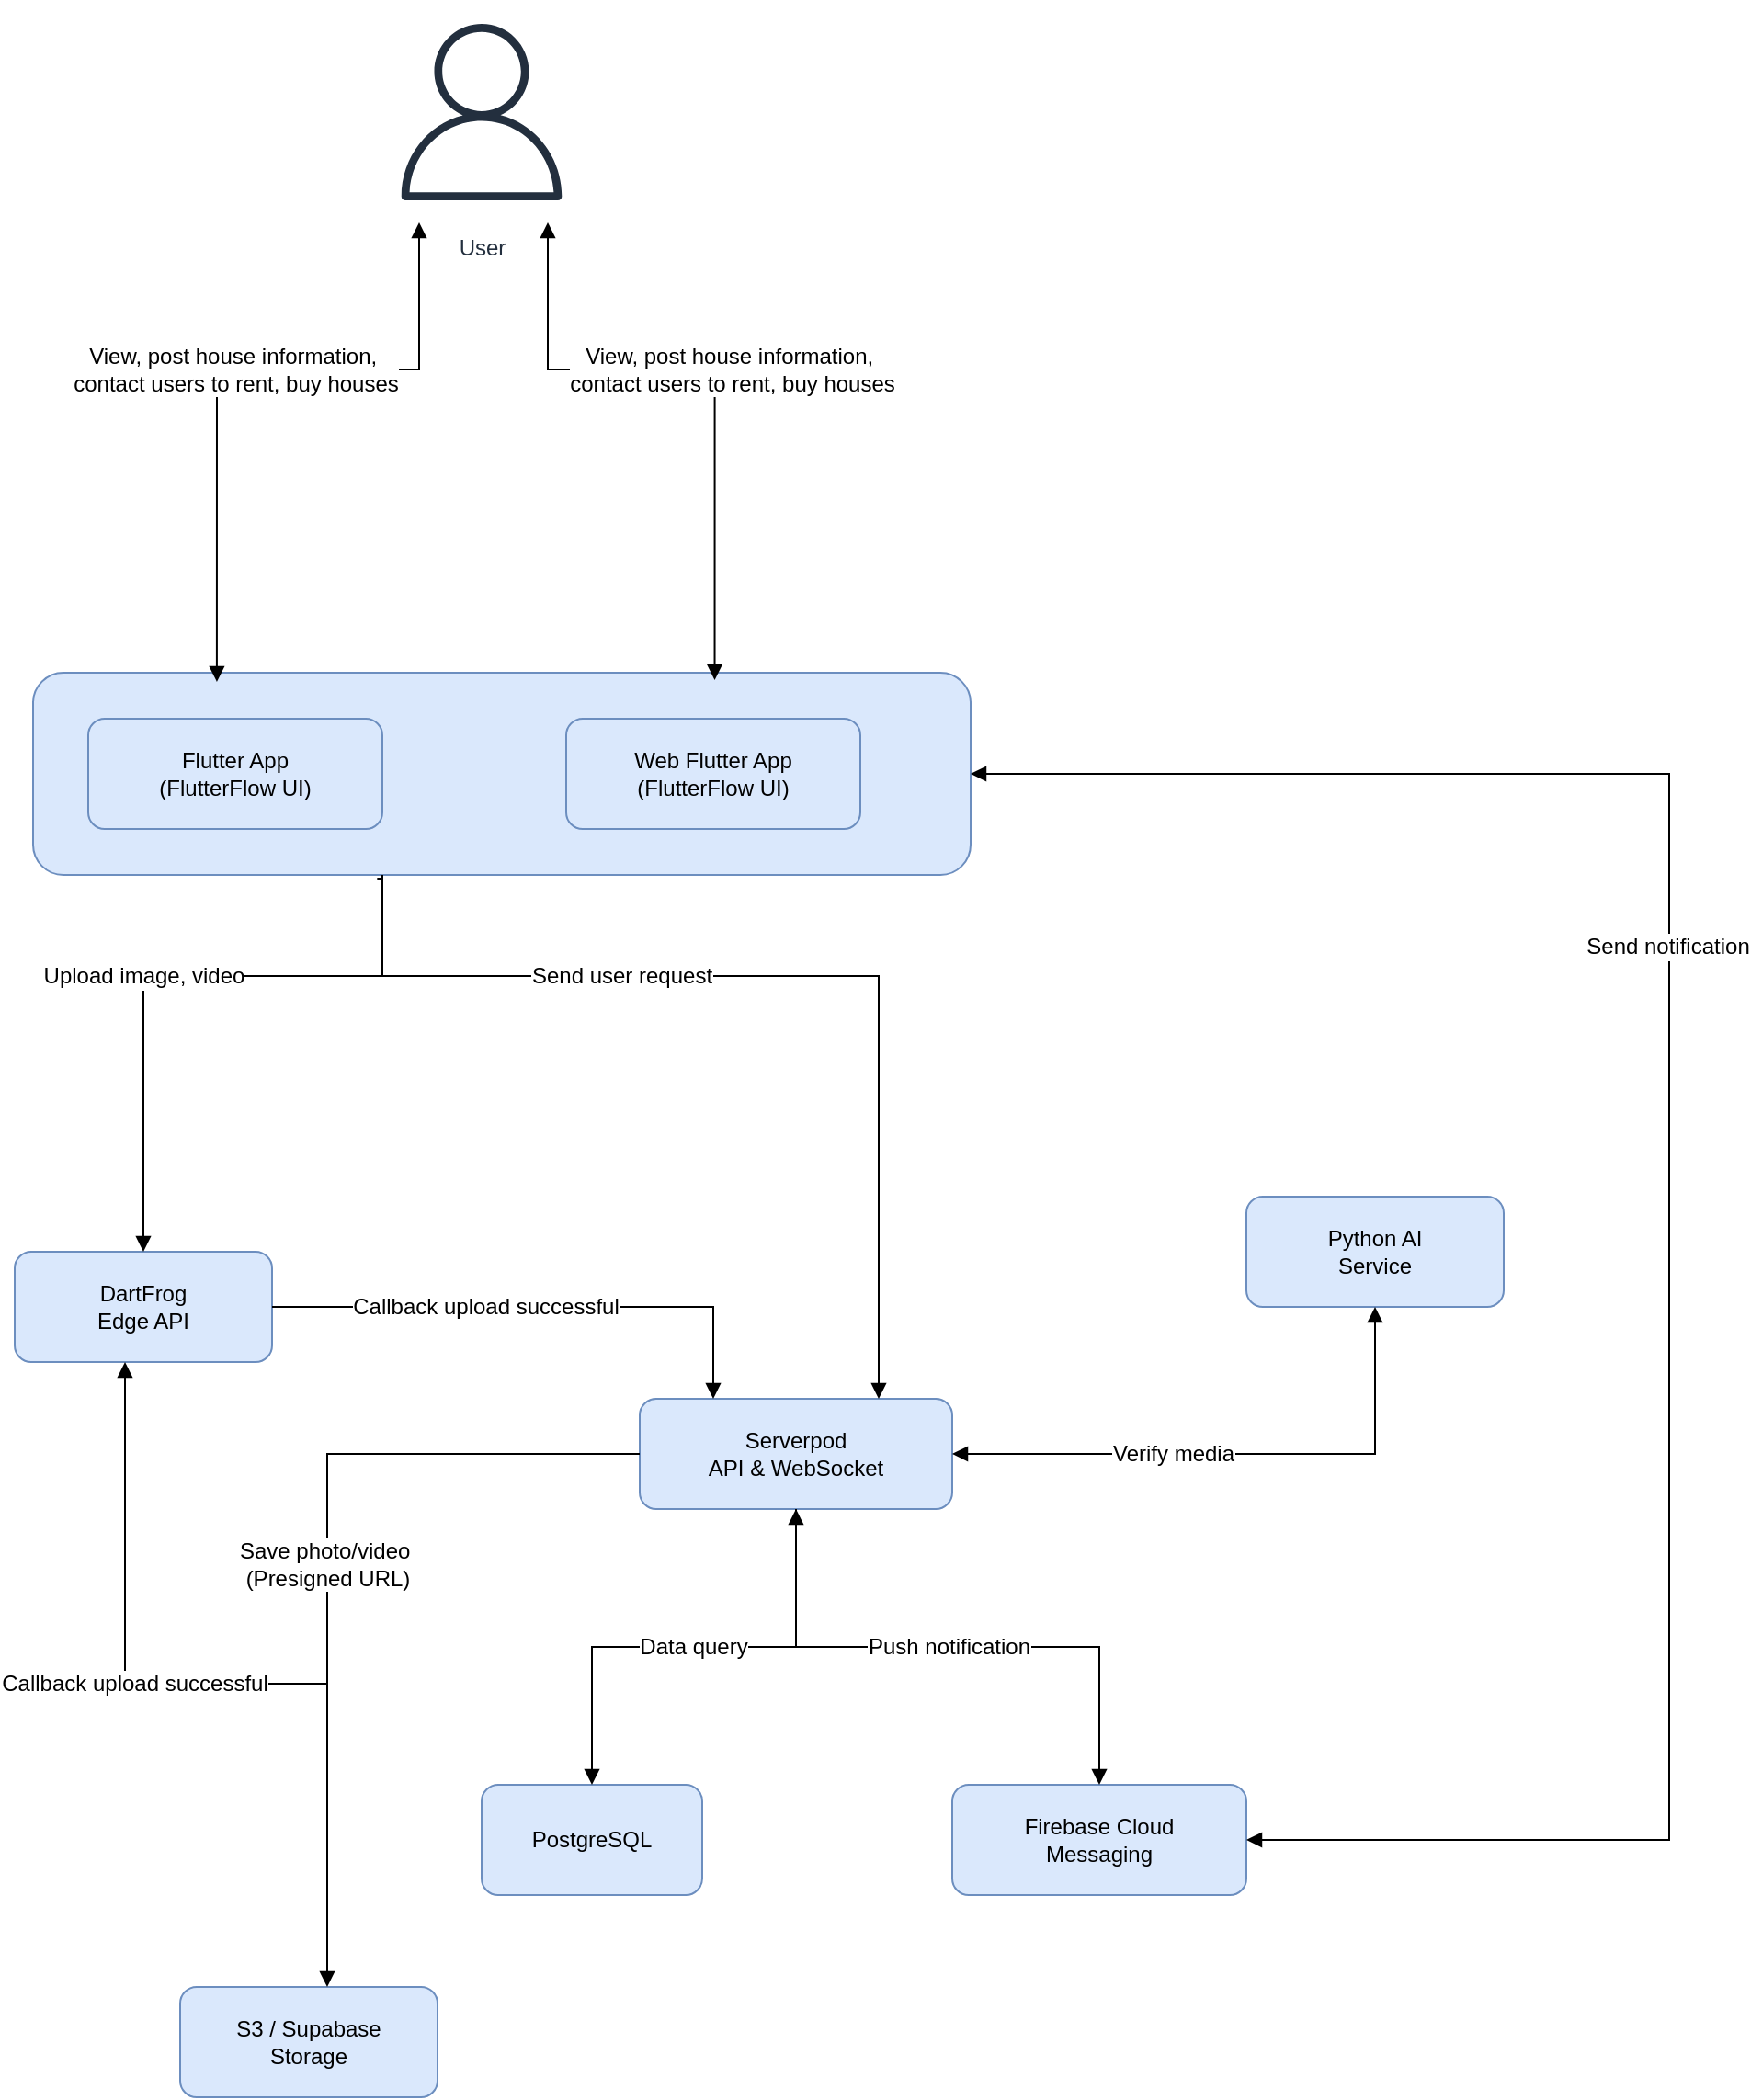 <mxfile version="27.0.9">
  <diagram id="9f36ab2b" name="Container Diagram">
    <mxGraphModel dx="1106" dy="1830" grid="1" gridSize="10" guides="1" tooltips="1" connect="1" arrows="1" fold="1" page="1" pageScale="1" pageWidth="827" pageHeight="1169" math="0" shadow="0">
      <root>
        <mxCell id="0" />
        <mxCell id="1" parent="0" />
        <mxCell id="tU54_7yumnLDeOqGx2sT-3" value="" style="rounded=1;whiteSpace=wrap;html=1;fillColor=#dae8fc;strokeColor=#6c8ebf;" vertex="1" parent="1">
          <mxGeometry x="110" y="225" width="510" height="110" as="geometry" />
        </mxCell>
        <mxCell id="v1" value="Flutter App&lt;div&gt;(FlutterFlow UI)&lt;/div&gt;" style="rounded=1;whiteSpace=wrap;html=1;fillColor=#dae8fc;strokeColor=#6c8ebf;" parent="1" vertex="1">
          <mxGeometry x="140" y="250" width="160" height="60" as="geometry" />
        </mxCell>
        <mxCell id="v2" value="Serverpod&lt;div&gt;API &amp;amp; WebSocket&lt;/div&gt;" style="rounded=1;whiteSpace=wrap;html=1;fillColor=#dae8fc;strokeColor=#6c8ebf;" parent="1" vertex="1">
          <mxGeometry x="440" y="620" width="170" height="60" as="geometry" />
        </mxCell>
        <mxCell id="v3" value="DartFrog&lt;div&gt;Edge API&lt;/div&gt;" style="rounded=1;whiteSpace=wrap;html=1;fillColor=#dae8fc;strokeColor=#6c8ebf;" parent="1" vertex="1">
          <mxGeometry x="100" y="540" width="140" height="60" as="geometry" />
        </mxCell>
        <mxCell id="v4" value="Python AI&lt;div&gt;Service&lt;/div&gt;" style="rounded=1;whiteSpace=wrap;html=1;fillColor=#dae8fc;strokeColor=#6c8ebf;" parent="1" vertex="1">
          <mxGeometry x="770" y="510" width="140" height="60" as="geometry" />
        </mxCell>
        <mxCell id="v5" value="S3 / Supabase&lt;div&gt;Storage&lt;/div&gt;" style="rounded=1;whiteSpace=wrap;html=1;fillColor=#dae8fc;strokeColor=#6c8ebf;" parent="1" vertex="1">
          <mxGeometry x="190" y="940" width="140" height="60" as="geometry" />
        </mxCell>
        <mxCell id="v6" value="PostgreSQL" style="rounded=1;whiteSpace=wrap;html=1;fillColor=#dae8fc;strokeColor=#6c8ebf;" parent="1" vertex="1">
          <mxGeometry x="354" y="830" width="120" height="60" as="geometry" />
        </mxCell>
        <mxCell id="v7" value="Firebase Cloud&lt;div&gt;Messaging&lt;/div&gt;" style="rounded=1;whiteSpace=wrap;html=1;fillColor=#dae8fc;strokeColor=#6c8ebf;" parent="1" vertex="1">
          <mxGeometry x="610" y="830" width="160" height="60" as="geometry" />
        </mxCell>
        <mxCell id="e101" value="&lt;font style=&quot;font-size: 12px;&quot;&gt;Send user request&lt;/font&gt;" style="edgeStyle=orthogonalEdgeStyle;html=1;endArrow=block;rounded=0;exitX=0.367;exitY=1.018;exitDx=0;exitDy=0;exitPerimeter=0;" parent="1" source="tU54_7yumnLDeOqGx2sT-3" target="v2" edge="1">
          <mxGeometry x="-0.331" relative="1" as="geometry">
            <Array as="points">
              <mxPoint x="300" y="337" />
              <mxPoint x="300" y="390" />
              <mxPoint x="570" y="390" />
            </Array>
            <mxPoint as="offset" />
          </mxGeometry>
        </mxCell>
        <mxCell id="e102" value="&lt;font style=&quot;font-size: 12px;&quot;&gt;Upload image, video&lt;/font&gt;" style="edgeStyle=orthogonalEdgeStyle;html=1;endArrow=block;rounded=0;entryX=0.5;entryY=0;entryDx=0;entryDy=0;" parent="1" target="v3" edge="1">
          <mxGeometry x="0.104" relative="1" as="geometry">
            <mxPoint x="300" y="335" as="sourcePoint" />
            <mxPoint x="140" y="510" as="targetPoint" />
            <Array as="points">
              <mxPoint x="300" y="390" />
              <mxPoint x="170" y="390" />
            </Array>
            <mxPoint as="offset" />
          </mxGeometry>
        </mxCell>
        <mxCell id="e103" value="&lt;font style=&quot;font-size: 12px;&quot;&gt;Callback upload successful&lt;/font&gt;" style="edgeStyle=orthogonalEdgeStyle;html=1;endArrow=block;rounded=0;" parent="1" source="v3" target="v2" edge="1">
          <mxGeometry x="-0.2" relative="1" as="geometry">
            <Array as="points">
              <mxPoint x="480" y="570" />
            </Array>
            <mxPoint as="offset" />
          </mxGeometry>
        </mxCell>
        <mxCell id="e104" value="&lt;font style=&quot;font-size: 12px;&quot;&gt;Data query&lt;/font&gt;" style="edgeStyle=orthogonalEdgeStyle;html=1;endArrow=block;rounded=0;startArrow=block;" parent="1" source="v2" target="v6" edge="1">
          <mxGeometry x="0.004" relative="1" as="geometry">
            <mxPoint as="offset" />
          </mxGeometry>
        </mxCell>
        <mxCell id="e105" value="&lt;font style=&quot;font-size: 12px;&quot;&gt;Save photo/video&amp;nbsp;&lt;/font&gt;&lt;div&gt;&lt;font style=&quot;font-size: 12px;&quot;&gt;(Presigned URL)&lt;/font&gt;&lt;/div&gt;" style="edgeStyle=orthogonalEdgeStyle;html=1;endArrow=block;rounded=0;" parent="1" source="v2" target="v5" edge="1">
          <mxGeometry relative="1" as="geometry">
            <Array as="points">
              <mxPoint x="270" y="650" />
            </Array>
            <mxPoint as="offset" />
          </mxGeometry>
        </mxCell>
        <mxCell id="e106" value="&lt;span style=&quot;font-size: 12px;&quot;&gt;Callback upload successful&lt;/span&gt;" style="edgeStyle=orthogonalEdgeStyle;html=1;endArrow=block;rounded=0;" parent="1" target="v3" edge="1">
          <mxGeometry x="0.079" relative="1" as="geometry">
            <mxPoint x="270" y="880" as="sourcePoint" />
            <Array as="points">
              <mxPoint x="270" y="775" />
              <mxPoint x="160" y="775" />
            </Array>
            <mxPoint as="offset" />
          </mxGeometry>
        </mxCell>
        <mxCell id="e107" value="&lt;font style=&quot;font-size: 12px;&quot;&gt;Push notification&lt;/font&gt;" style="edgeStyle=orthogonalEdgeStyle;html=1;endArrow=block;rounded=0;" parent="1" source="v2" target="v7" edge="1">
          <mxGeometry x="0.004" relative="1" as="geometry">
            <mxPoint as="offset" />
          </mxGeometry>
        </mxCell>
        <mxCell id="e108" value="&lt;font style=&quot;font-size: 12px;&quot;&gt;Verify media&lt;/font&gt;" style="edgeStyle=orthogonalEdgeStyle;html=1;endArrow=block;rounded=0;startArrow=block;" parent="1" source="v2" target="v4" edge="1">
          <mxGeometry x="-0.226" relative="1" as="geometry">
            <mxPoint as="offset" />
          </mxGeometry>
        </mxCell>
        <mxCell id="_ViMQsVYsCF8RsrZenl4-3" value="Web Flutter App&lt;br&gt;&lt;div&gt;(FlutterFlow UI)&lt;/div&gt;" style="rounded=1;whiteSpace=wrap;html=1;fillColor=#dae8fc;strokeColor=#6c8ebf;" parent="1" vertex="1">
          <mxGeometry x="400" y="250" width="160" height="60" as="geometry" />
        </mxCell>
        <mxCell id="NzPdIn7jeNFur-3X0LDI-2" value="User" style="sketch=0;outlineConnect=0;fontColor=#232F3E;gradientColor=none;strokeColor=#232F3E;fillColor=#ffffff;dashed=0;verticalLabelPosition=bottom;verticalAlign=top;align=center;html=1;fontSize=12;fontStyle=0;aspect=fixed;shape=mxgraph.aws4.resourceIcon;resIcon=mxgraph.aws4.user;" parent="1" vertex="1">
          <mxGeometry x="294" y="-140" width="120" height="120" as="geometry" />
        </mxCell>
        <mxCell id="NzPdIn7jeNFur-3X0LDI-3" value="&lt;font style=&quot;font-size: 12px;&quot;&gt;View, post house information,&amp;nbsp;&lt;/font&gt;&lt;div&gt;&lt;font style=&quot;font-size: 12px;&quot;&gt;contact users to rent, buy houses&lt;/font&gt;&lt;/div&gt;" style="edgeStyle=orthogonalEdgeStyle;html=1;endArrow=block;rounded=0;startArrow=block;entryX=0.196;entryY=0.045;entryDx=0;entryDy=0;entryPerimeter=0;" parent="1" source="NzPdIn7jeNFur-3X0LDI-2" target="tU54_7yumnLDeOqGx2sT-3" edge="1">
          <mxGeometry x="0.0" relative="1" as="geometry">
            <mxPoint x="310" y="-10" as="sourcePoint" />
            <mxPoint x="210.08" y="210" as="targetPoint" />
            <Array as="points">
              <mxPoint x="320" y="60" />
              <mxPoint x="210" y="60" />
            </Array>
            <mxPoint as="offset" />
          </mxGeometry>
        </mxCell>
        <mxCell id="tU54_7yumnLDeOqGx2sT-1" value="&lt;font style=&quot;font-size: 12px;&quot;&gt;View, post house information,&amp;nbsp;&lt;/font&gt;&lt;div&gt;&lt;font style=&quot;font-size: 12px;&quot;&gt;contact users to rent, buy houses&lt;/font&gt;&lt;/div&gt;" style="edgeStyle=orthogonalEdgeStyle;html=1;endArrow=block;rounded=0;startArrow=block;entryX=0.727;entryY=0.036;entryDx=0;entryDy=0;entryPerimeter=0;" edge="1" parent="1" source="NzPdIn7jeNFur-3X0LDI-2" target="tU54_7yumnLDeOqGx2sT-3">
          <mxGeometry x="0.064" y="14" relative="1" as="geometry">
            <mxPoint x="380" y="30" as="sourcePoint" />
            <mxPoint x="480" y="190" as="targetPoint" />
            <Array as="points">
              <mxPoint x="390" y="60" />
              <mxPoint x="481" y="60" />
            </Array>
            <mxPoint x="-5" y="-10" as="offset" />
          </mxGeometry>
        </mxCell>
        <mxCell id="tU54_7yumnLDeOqGx2sT-4" value="&lt;font style=&quot;font-size: 12px;&quot;&gt;Send notification&lt;/font&gt;" style="edgeStyle=orthogonalEdgeStyle;html=1;endArrow=block;rounded=0;startArrow=block;exitX=1;exitY=0.5;exitDx=0;exitDy=0;entryX=1;entryY=0.5;entryDx=0;entryDy=0;" edge="1" parent="1" source="v7" target="tU54_7yumnLDeOqGx2sT-3">
          <mxGeometry x="0.203" y="1" relative="1" as="geometry">
            <mxPoint x="740" y="860" as="sourcePoint" />
            <mxPoint x="970" y="310" as="targetPoint" />
            <mxPoint as="offset" />
            <Array as="points">
              <mxPoint x="1000" y="860" />
              <mxPoint x="1000" y="280" />
            </Array>
          </mxGeometry>
        </mxCell>
      </root>
    </mxGraphModel>
  </diagram>
</mxfile>
